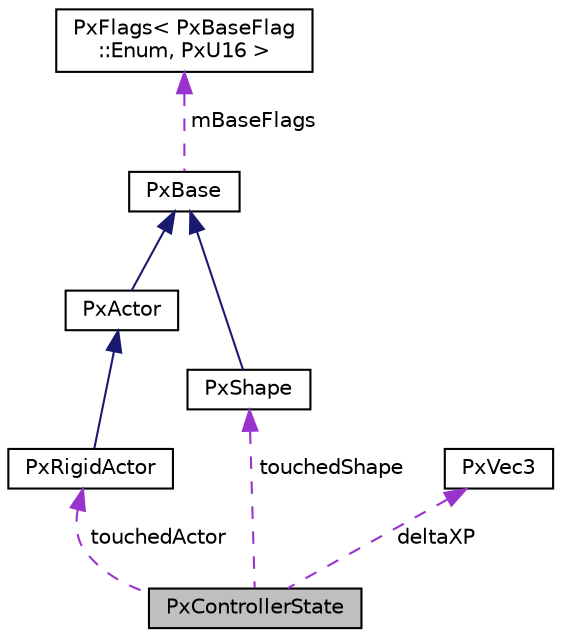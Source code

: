 digraph "PxControllerState"
{
  edge [fontname="Helvetica",fontsize="10",labelfontname="Helvetica",labelfontsize="10"];
  node [fontname="Helvetica",fontsize="10",shape=record];
  Node1 [label="PxControllerState",height=0.2,width=0.4,color="black", fillcolor="grey75", style="filled", fontcolor="black"];
  Node2 -> Node1 [dir="back",color="darkorchid3",fontsize="10",style="dashed",label=" touchedActor" ,fontname="Helvetica"];
  Node2 [label="PxRigidActor",height=0.2,width=0.4,color="black", fillcolor="white", style="filled",URL="$classPxRigidActor.html",tooltip="PxRigidActor represents a base class shared between dynamic and static rigid bodies in the physics SD..."];
  Node3 -> Node2 [dir="back",color="midnightblue",fontsize="10",style="solid",fontname="Helvetica"];
  Node3 [label="PxActor",height=0.2,width=0.4,color="black", fillcolor="white", style="filled",URL="$classPxActor.html",tooltip="PxActor is the base class for the main simulation objects in the physics SDK. "];
  Node4 -> Node3 [dir="back",color="midnightblue",fontsize="10",style="solid",fontname="Helvetica"];
  Node4 [label="PxBase",height=0.2,width=0.4,color="black", fillcolor="white", style="filled",URL="$classPxBase.html",tooltip="Base class for objects that can be members of a PxCollection. "];
  Node5 -> Node4 [dir="back",color="darkorchid3",fontsize="10",style="dashed",label=" mBaseFlags" ,fontname="Helvetica"];
  Node5 [label="PxFlags\< PxBaseFlag\l::Enum, PxU16 \>",height=0.2,width=0.4,color="black", fillcolor="white", style="filled",URL="$classPxFlags.html"];
  Node6 -> Node1 [dir="back",color="darkorchid3",fontsize="10",style="dashed",label=" deltaXP" ,fontname="Helvetica"];
  Node6 [label="PxVec3",height=0.2,width=0.4,color="black", fillcolor="white", style="filled",URL="$classPxVec3.html",tooltip="3 Element vector class. "];
  Node7 -> Node1 [dir="back",color="darkorchid3",fontsize="10",style="dashed",label=" touchedShape" ,fontname="Helvetica"];
  Node7 [label="PxShape",height=0.2,width=0.4,color="black", fillcolor="white", style="filled",URL="$classPxShape.html",tooltip="Abstract class for collision shapes. "];
  Node4 -> Node7 [dir="back",color="midnightblue",fontsize="10",style="solid",fontname="Helvetica"];
}
